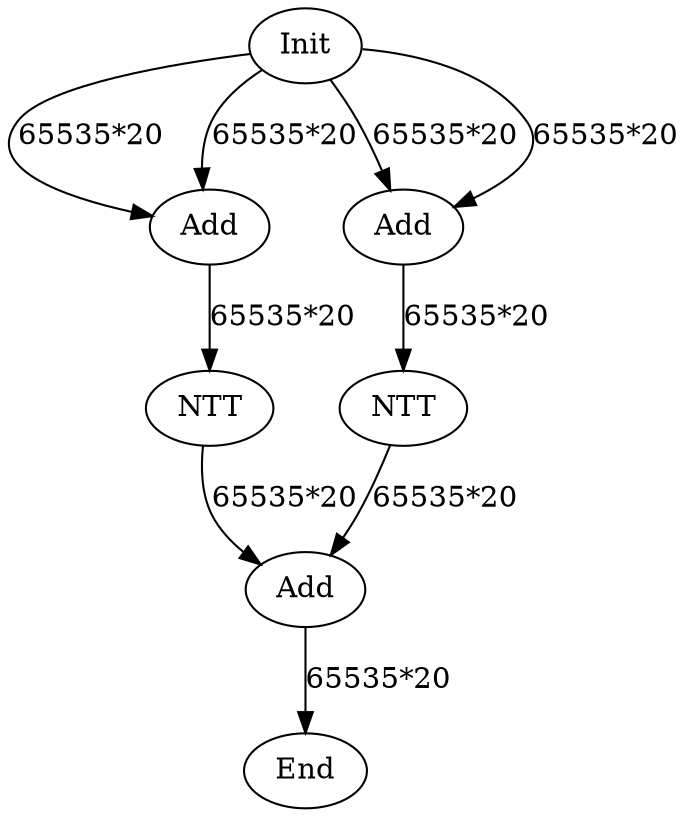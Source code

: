 digraph G {
Init[label="Init"];
HAdd0[label="Add"];
HAdd1[label="Add"];
HAdd2[label="Add"];
NTT0[label="NTT"];
NTT1[label="NTT"];
End[label="End"];
Init->HAdd0[label="65535*20"];
Init->HAdd0[label="65535*20"];
Init->HAdd1[label="65535*20"];
Init->HAdd1[label="65535*20"];
HAdd0->NTT0[label="65535*20"];
HAdd1->NTT1[label="65535*20"];
NTT0->HAdd2[label="65535*20"];
NTT1->HAdd2[label="65535*20"];
HAdd2->End[label="65535*20"];
}
